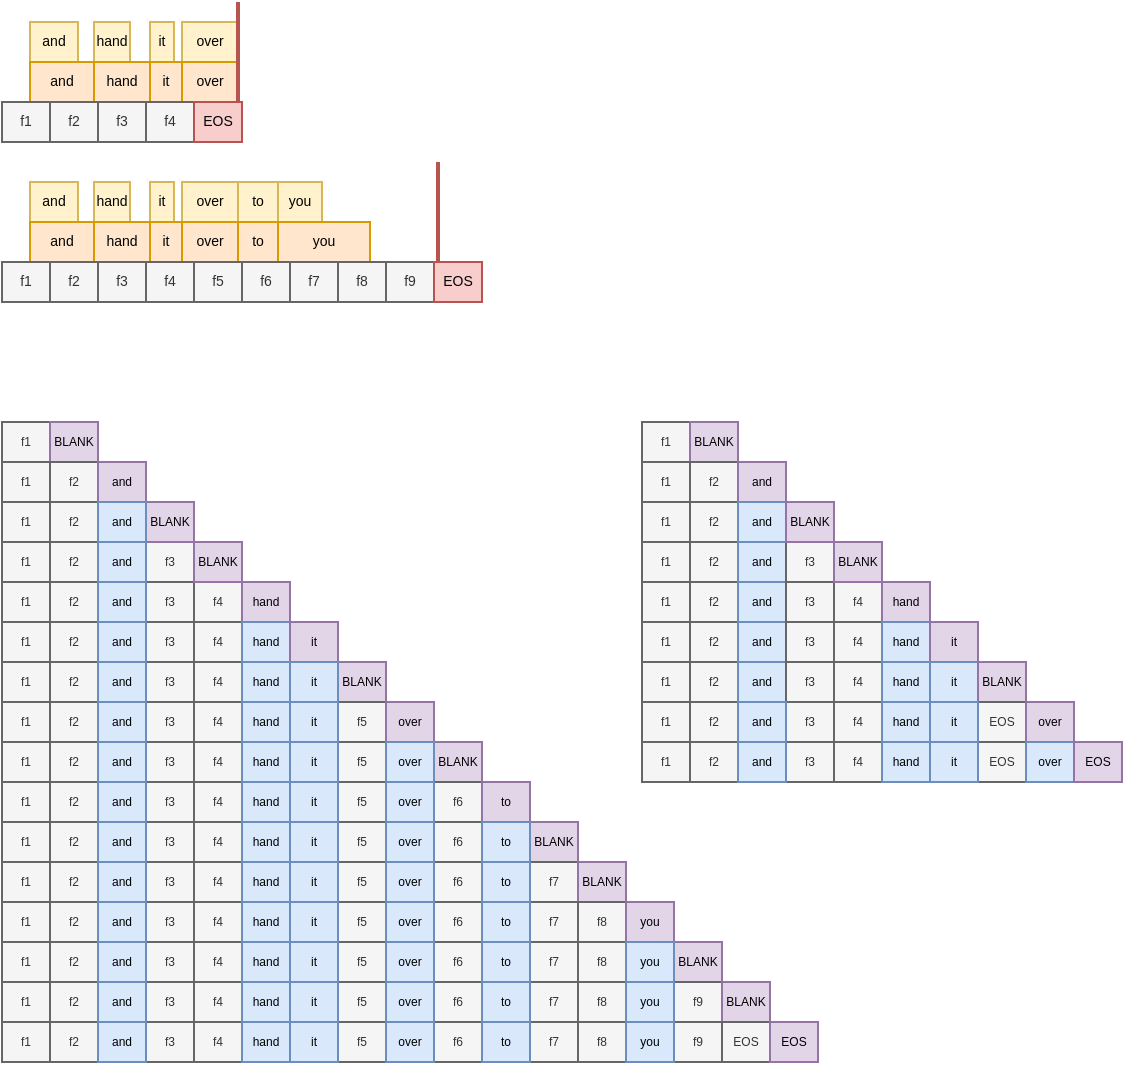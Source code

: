 <mxfile version="24.6.5" type="github">
  <diagram name="第 1 页" id="0r5f2Rw01n3OPNtIbyRh">
    <mxGraphModel dx="1042" dy="533" grid="1" gridSize="10" guides="1" tooltips="1" connect="1" arrows="1" fold="1" page="1" pageScale="1" pageWidth="1000" pageHeight="1000" math="0" shadow="0">
      <root>
        <mxCell id="0" />
        <mxCell id="1" parent="0" />
        <mxCell id="cgjGeCCrp3cNuQxphGAQ-16" value="and" style="rounded=0;whiteSpace=wrap;html=1;fontSize=7;fillColor=#fff2cc;strokeColor=#d6b656;" vertex="1" parent="1">
          <mxGeometry x="14" y="120" width="24" height="20" as="geometry" />
        </mxCell>
        <mxCell id="cgjGeCCrp3cNuQxphGAQ-18" value="hand" style="rounded=0;whiteSpace=wrap;html=1;fontSize=7;fillColor=#fff2cc;strokeColor=#d6b656;" vertex="1" parent="1">
          <mxGeometry x="46" y="120" width="18" height="20" as="geometry" />
        </mxCell>
        <mxCell id="cgjGeCCrp3cNuQxphGAQ-20" value="it" style="rounded=0;whiteSpace=wrap;html=1;fontSize=7;fillColor=#fff2cc;strokeColor=#d6b656;" vertex="1" parent="1">
          <mxGeometry x="74" y="120" width="12" height="20" as="geometry" />
        </mxCell>
        <mxCell id="cgjGeCCrp3cNuQxphGAQ-21" value="over" style="rounded=0;whiteSpace=wrap;html=1;fontSize=7;fillColor=#fff2cc;strokeColor=#d6b656;" vertex="1" parent="1">
          <mxGeometry x="90" y="120" width="28" height="20" as="geometry" />
        </mxCell>
        <mxCell id="cgjGeCCrp3cNuQxphGAQ-22" value="to" style="rounded=0;whiteSpace=wrap;html=1;fontSize=7;fillColor=#fff2cc;strokeColor=#d6b656;" vertex="1" parent="1">
          <mxGeometry x="118" y="120" width="20" height="20" as="geometry" />
        </mxCell>
        <mxCell id="cgjGeCCrp3cNuQxphGAQ-23" value="you" style="rounded=0;whiteSpace=wrap;html=1;fontSize=7;fillColor=#fff2cc;strokeColor=#d6b656;" vertex="1" parent="1">
          <mxGeometry x="138" y="120" width="22" height="20" as="geometry" />
        </mxCell>
        <mxCell id="cgjGeCCrp3cNuQxphGAQ-30" value="and" style="rounded=0;whiteSpace=wrap;html=1;fontSize=7;fillColor=#ffe6cc;strokeColor=#d79b00;" vertex="1" parent="1">
          <mxGeometry x="14" y="140" width="32" height="20" as="geometry" />
        </mxCell>
        <mxCell id="cgjGeCCrp3cNuQxphGAQ-31" value="hand" style="rounded=0;whiteSpace=wrap;html=1;fontSize=7;fillColor=#ffe6cc;strokeColor=#d79b00;" vertex="1" parent="1">
          <mxGeometry x="46" y="140" width="28" height="20" as="geometry" />
        </mxCell>
        <mxCell id="cgjGeCCrp3cNuQxphGAQ-32" value="it" style="rounded=0;whiteSpace=wrap;html=1;fontSize=7;fillColor=#ffe6cc;strokeColor=#d79b00;" vertex="1" parent="1">
          <mxGeometry x="74" y="140" width="16" height="20" as="geometry" />
        </mxCell>
        <mxCell id="cgjGeCCrp3cNuQxphGAQ-33" value="over" style="rounded=0;whiteSpace=wrap;html=1;fontSize=7;fillColor=#ffe6cc;strokeColor=#d79b00;" vertex="1" parent="1">
          <mxGeometry x="90" y="140" width="28" height="20" as="geometry" />
        </mxCell>
        <mxCell id="cgjGeCCrp3cNuQxphGAQ-34" value="to" style="rounded=0;whiteSpace=wrap;html=1;fontSize=7;fillColor=#ffe6cc;strokeColor=#d79b00;" vertex="1" parent="1">
          <mxGeometry x="118" y="140" width="20" height="20" as="geometry" />
        </mxCell>
        <mxCell id="cgjGeCCrp3cNuQxphGAQ-36" value="you" style="rounded=0;whiteSpace=wrap;html=1;fontSize=7;fillColor=#ffe6cc;strokeColor=#d79b00;" vertex="1" parent="1">
          <mxGeometry x="138" y="140" width="46" height="20" as="geometry" />
        </mxCell>
        <mxCell id="cgjGeCCrp3cNuQxphGAQ-1" value="f1" style="rounded=0;whiteSpace=wrap;html=1;fillColor=#f5f5f5;fontColor=#333333;strokeColor=#666666;fontSize=7;" vertex="1" parent="1">
          <mxGeometry y="160" width="24" height="20" as="geometry" />
        </mxCell>
        <mxCell id="cgjGeCCrp3cNuQxphGAQ-3" value="f2" style="rounded=0;whiteSpace=wrap;html=1;fillColor=#f5f5f5;fontColor=#333333;strokeColor=#666666;fontSize=7;" vertex="1" parent="1">
          <mxGeometry x="24" y="160" width="24" height="20" as="geometry" />
        </mxCell>
        <mxCell id="cgjGeCCrp3cNuQxphGAQ-4" value="f3" style="rounded=0;whiteSpace=wrap;html=1;fillColor=#f5f5f5;fontColor=#333333;strokeColor=#666666;fontSize=7;" vertex="1" parent="1">
          <mxGeometry x="48" y="160" width="24" height="20" as="geometry" />
        </mxCell>
        <mxCell id="cgjGeCCrp3cNuQxphGAQ-5" value="f4" style="rounded=0;whiteSpace=wrap;html=1;fillColor=#f5f5f5;fontColor=#333333;strokeColor=#666666;fontSize=7;" vertex="1" parent="1">
          <mxGeometry x="72" y="160" width="24" height="20" as="geometry" />
        </mxCell>
        <mxCell id="cgjGeCCrp3cNuQxphGAQ-6" value="f5" style="rounded=0;whiteSpace=wrap;html=1;fillColor=#f5f5f5;fontColor=#333333;strokeColor=#666666;fontSize=7;" vertex="1" parent="1">
          <mxGeometry x="96" y="160" width="24" height="20" as="geometry" />
        </mxCell>
        <mxCell id="cgjGeCCrp3cNuQxphGAQ-7" value="f6" style="rounded=0;whiteSpace=wrap;html=1;fillColor=#f5f5f5;fontColor=#333333;strokeColor=#666666;fontSize=7;" vertex="1" parent="1">
          <mxGeometry x="120" y="160" width="24" height="20" as="geometry" />
        </mxCell>
        <mxCell id="cgjGeCCrp3cNuQxphGAQ-8" value="f7" style="rounded=0;whiteSpace=wrap;html=1;fillColor=#f5f5f5;fontColor=#333333;strokeColor=#666666;fontSize=7;" vertex="1" parent="1">
          <mxGeometry x="144" y="160" width="24" height="20" as="geometry" />
        </mxCell>
        <mxCell id="cgjGeCCrp3cNuQxphGAQ-9" value="f8" style="rounded=0;whiteSpace=wrap;html=1;fillColor=#f5f5f5;fontColor=#333333;strokeColor=#666666;fontSize=7;" vertex="1" parent="1">
          <mxGeometry x="168" y="160" width="24" height="20" as="geometry" />
        </mxCell>
        <mxCell id="cgjGeCCrp3cNuQxphGAQ-10" value="f9" style="rounded=0;whiteSpace=wrap;html=1;fillColor=#f5f5f5;fontColor=#333333;strokeColor=#666666;fontSize=7;" vertex="1" parent="1">
          <mxGeometry x="192" y="160" width="24" height="20" as="geometry" />
        </mxCell>
        <mxCell id="cgjGeCCrp3cNuQxphGAQ-39" value="EOS" style="rounded=0;whiteSpace=wrap;html=1;fontSize=7;fillColor=#f8cecc;strokeColor=#b85450;" vertex="1" parent="1">
          <mxGeometry x="216" y="160" width="24" height="20" as="geometry" />
        </mxCell>
        <mxCell id="cgjGeCCrp3cNuQxphGAQ-53" value="" style="endArrow=none;html=1;strokeWidth=2;rounded=0;fillColor=#f8cecc;strokeColor=#b85450;fontSize=7;" edge="1" parent="1">
          <mxGeometry width="50" height="50" relative="1" as="geometry">
            <mxPoint x="218" y="160" as="sourcePoint" />
            <mxPoint x="218" y="110" as="targetPoint" />
          </mxGeometry>
        </mxCell>
        <mxCell id="cgjGeCCrp3cNuQxphGAQ-70" value="f1" style="rounded=0;whiteSpace=wrap;html=1;fillColor=#f5f5f5;fontColor=#333333;strokeColor=#666666;fontSize=6;" vertex="1" parent="1">
          <mxGeometry y="240" width="24" height="20" as="geometry" />
        </mxCell>
        <mxCell id="cgjGeCCrp3cNuQxphGAQ-71" value="BLANK" style="rounded=0;whiteSpace=wrap;html=1;fontSize=6;fillColor=#e1d5e7;strokeColor=#9673a6;" vertex="1" parent="1">
          <mxGeometry x="24" y="240" width="24" height="20" as="geometry" />
        </mxCell>
        <mxCell id="cgjGeCCrp3cNuQxphGAQ-72" value="f1" style="rounded=0;whiteSpace=wrap;html=1;fillColor=#f5f5f5;fontColor=#333333;strokeColor=#666666;fontSize=6;" vertex="1" parent="1">
          <mxGeometry y="260" width="24" height="20" as="geometry" />
        </mxCell>
        <mxCell id="cgjGeCCrp3cNuQxphGAQ-73" value="f2" style="rounded=0;whiteSpace=wrap;html=1;fillColor=#f5f5f5;fontColor=#333333;strokeColor=#666666;fontSize=6;" vertex="1" parent="1">
          <mxGeometry x="24" y="260" width="24" height="20" as="geometry" />
        </mxCell>
        <mxCell id="cgjGeCCrp3cNuQxphGAQ-75" value="f1" style="rounded=0;whiteSpace=wrap;html=1;fillColor=#f5f5f5;fontColor=#333333;strokeColor=#666666;fontSize=6;" vertex="1" parent="1">
          <mxGeometry y="300" width="24" height="20" as="geometry" />
        </mxCell>
        <mxCell id="cgjGeCCrp3cNuQxphGAQ-76" value="f2" style="rounded=0;whiteSpace=wrap;html=1;fillColor=#f5f5f5;fontColor=#333333;strokeColor=#666666;fontSize=6;" vertex="1" parent="1">
          <mxGeometry x="24" y="300" width="24" height="20" as="geometry" />
        </mxCell>
        <mxCell id="cgjGeCCrp3cNuQxphGAQ-78" value="f3" style="rounded=0;whiteSpace=wrap;html=1;fillColor=#f5f5f5;fontColor=#333333;strokeColor=#666666;fontSize=6;" vertex="1" parent="1">
          <mxGeometry x="72" y="300" width="24" height="20" as="geometry" />
        </mxCell>
        <mxCell id="cgjGeCCrp3cNuQxphGAQ-79" value="f1" style="rounded=0;whiteSpace=wrap;html=1;fillColor=#f5f5f5;fontColor=#333333;strokeColor=#666666;fontSize=6;" vertex="1" parent="1">
          <mxGeometry y="320" width="24" height="20" as="geometry" />
        </mxCell>
        <mxCell id="cgjGeCCrp3cNuQxphGAQ-80" value="f2" style="rounded=0;whiteSpace=wrap;html=1;fillColor=#f5f5f5;fontColor=#333333;strokeColor=#666666;fontSize=6;" vertex="1" parent="1">
          <mxGeometry x="24" y="320" width="24" height="20" as="geometry" />
        </mxCell>
        <mxCell id="cgjGeCCrp3cNuQxphGAQ-82" value="f3" style="rounded=0;whiteSpace=wrap;html=1;fillColor=#f5f5f5;fontColor=#333333;strokeColor=#666666;fontSize=6;" vertex="1" parent="1">
          <mxGeometry x="72" y="320" width="24" height="20" as="geometry" />
        </mxCell>
        <mxCell id="cgjGeCCrp3cNuQxphGAQ-83" value="f4" style="rounded=0;whiteSpace=wrap;html=1;fillColor=#f5f5f5;fontColor=#333333;strokeColor=#666666;fontSize=6;" vertex="1" parent="1">
          <mxGeometry x="96" y="320" width="24" height="20" as="geometry" />
        </mxCell>
        <mxCell id="cgjGeCCrp3cNuQxphGAQ-84" value="BLANK" style="rounded=0;whiteSpace=wrap;html=1;fontSize=6;fillColor=#e1d5e7;strokeColor=#9673a6;" vertex="1" parent="1">
          <mxGeometry x="96" y="300" width="24" height="20" as="geometry" />
        </mxCell>
        <mxCell id="cgjGeCCrp3cNuQxphGAQ-86" value="f1" style="rounded=0;whiteSpace=wrap;html=1;fillColor=#f5f5f5;fontColor=#333333;strokeColor=#666666;fontSize=6;" vertex="1" parent="1">
          <mxGeometry y="340" width="24" height="20" as="geometry" />
        </mxCell>
        <mxCell id="cgjGeCCrp3cNuQxphGAQ-87" value="f2" style="rounded=0;whiteSpace=wrap;html=1;fillColor=#f5f5f5;fontColor=#333333;strokeColor=#666666;fontSize=6;" vertex="1" parent="1">
          <mxGeometry x="24" y="340" width="24" height="20" as="geometry" />
        </mxCell>
        <mxCell id="cgjGeCCrp3cNuQxphGAQ-89" value="f3" style="rounded=0;whiteSpace=wrap;html=1;fillColor=#f5f5f5;fontColor=#333333;strokeColor=#666666;fontSize=6;" vertex="1" parent="1">
          <mxGeometry x="72" y="340" width="24" height="20" as="geometry" />
        </mxCell>
        <mxCell id="cgjGeCCrp3cNuQxphGAQ-90" value="f4" style="rounded=0;whiteSpace=wrap;html=1;fillColor=#f5f5f5;fontColor=#333333;strokeColor=#666666;fontSize=6;" vertex="1" parent="1">
          <mxGeometry x="96" y="340" width="24" height="20" as="geometry" />
        </mxCell>
        <mxCell id="cgjGeCCrp3cNuQxphGAQ-112" value="f1" style="rounded=0;whiteSpace=wrap;html=1;fillColor=#f5f5f5;fontColor=#333333;strokeColor=#666666;fontSize=6;" vertex="1" parent="1">
          <mxGeometry y="280" width="24" height="20" as="geometry" />
        </mxCell>
        <mxCell id="cgjGeCCrp3cNuQxphGAQ-113" value="f2" style="rounded=0;whiteSpace=wrap;html=1;fillColor=#f5f5f5;fontColor=#333333;strokeColor=#666666;fontSize=6;" vertex="1" parent="1">
          <mxGeometry x="24" y="280" width="24" height="20" as="geometry" />
        </mxCell>
        <mxCell id="cgjGeCCrp3cNuQxphGAQ-115" value="BLANK" style="rounded=0;whiteSpace=wrap;html=1;fontSize=6;fillColor=#e1d5e7;strokeColor=#9673a6;" vertex="1" parent="1">
          <mxGeometry x="72" y="280" width="24" height="20" as="geometry" />
        </mxCell>
        <mxCell id="cgjGeCCrp3cNuQxphGAQ-116" value="f1" style="rounded=0;whiteSpace=wrap;html=1;fillColor=#f5f5f5;fontColor=#333333;strokeColor=#666666;fontSize=6;" vertex="1" parent="1">
          <mxGeometry y="360" width="24" height="20" as="geometry" />
        </mxCell>
        <mxCell id="cgjGeCCrp3cNuQxphGAQ-117" value="f2" style="rounded=0;whiteSpace=wrap;html=1;fillColor=#f5f5f5;fontColor=#333333;strokeColor=#666666;fontSize=6;" vertex="1" parent="1">
          <mxGeometry x="24" y="360" width="24" height="20" as="geometry" />
        </mxCell>
        <mxCell id="cgjGeCCrp3cNuQxphGAQ-119" value="f3" style="rounded=0;whiteSpace=wrap;html=1;fillColor=#f5f5f5;fontColor=#333333;strokeColor=#666666;fontSize=6;" vertex="1" parent="1">
          <mxGeometry x="72" y="360" width="24" height="20" as="geometry" />
        </mxCell>
        <mxCell id="cgjGeCCrp3cNuQxphGAQ-120" value="f4" style="rounded=0;whiteSpace=wrap;html=1;fillColor=#f5f5f5;fontColor=#333333;strokeColor=#666666;fontSize=6;" vertex="1" parent="1">
          <mxGeometry x="96" y="360" width="24" height="20" as="geometry" />
        </mxCell>
        <mxCell id="cgjGeCCrp3cNuQxphGAQ-123" value="BLANK" style="rounded=0;whiteSpace=wrap;html=1;fontSize=6;fillColor=#e1d5e7;strokeColor=#9673a6;" vertex="1" parent="1">
          <mxGeometry x="168" y="360" width="24" height="20" as="geometry" />
        </mxCell>
        <mxCell id="cgjGeCCrp3cNuQxphGAQ-124" value="f1" style="rounded=0;whiteSpace=wrap;html=1;fillColor=#f5f5f5;fontColor=#333333;strokeColor=#666666;fontSize=6;" vertex="1" parent="1">
          <mxGeometry y="380" width="24" height="20" as="geometry" />
        </mxCell>
        <mxCell id="cgjGeCCrp3cNuQxphGAQ-125" value="f2" style="rounded=0;whiteSpace=wrap;html=1;fillColor=#f5f5f5;fontColor=#333333;strokeColor=#666666;fontSize=6;" vertex="1" parent="1">
          <mxGeometry x="24" y="380" width="24" height="20" as="geometry" />
        </mxCell>
        <mxCell id="cgjGeCCrp3cNuQxphGAQ-127" value="f3" style="rounded=0;whiteSpace=wrap;html=1;fillColor=#f5f5f5;fontColor=#333333;strokeColor=#666666;fontSize=6;" vertex="1" parent="1">
          <mxGeometry x="72" y="380" width="24" height="20" as="geometry" />
        </mxCell>
        <mxCell id="cgjGeCCrp3cNuQxphGAQ-128" value="f4" style="rounded=0;whiteSpace=wrap;html=1;fillColor=#f5f5f5;fontColor=#333333;strokeColor=#666666;fontSize=6;" vertex="1" parent="1">
          <mxGeometry x="96" y="380" width="24" height="20" as="geometry" />
        </mxCell>
        <mxCell id="cgjGeCCrp3cNuQxphGAQ-132" value="f5" style="rounded=0;whiteSpace=wrap;html=1;fillColor=#f5f5f5;fontColor=#333333;strokeColor=#666666;fontSize=6;" vertex="1" parent="1">
          <mxGeometry x="168" y="380" width="24" height="20" as="geometry" />
        </mxCell>
        <mxCell id="cgjGeCCrp3cNuQxphGAQ-134" value="f1" style="rounded=0;whiteSpace=wrap;html=1;fillColor=#f5f5f5;fontColor=#333333;strokeColor=#666666;fontSize=6;" vertex="1" parent="1">
          <mxGeometry y="400" width="24" height="20" as="geometry" />
        </mxCell>
        <mxCell id="cgjGeCCrp3cNuQxphGAQ-135" value="f2" style="rounded=0;whiteSpace=wrap;html=1;fillColor=#f5f5f5;fontColor=#333333;strokeColor=#666666;fontSize=6;" vertex="1" parent="1">
          <mxGeometry x="24" y="400" width="24" height="20" as="geometry" />
        </mxCell>
        <mxCell id="cgjGeCCrp3cNuQxphGAQ-137" value="f3" style="rounded=0;whiteSpace=wrap;html=1;fillColor=#f5f5f5;fontColor=#333333;strokeColor=#666666;fontSize=6;" vertex="1" parent="1">
          <mxGeometry x="72" y="400" width="24" height="20" as="geometry" />
        </mxCell>
        <mxCell id="cgjGeCCrp3cNuQxphGAQ-138" value="f4" style="rounded=0;whiteSpace=wrap;html=1;fillColor=#f5f5f5;fontColor=#333333;strokeColor=#666666;fontSize=6;" vertex="1" parent="1">
          <mxGeometry x="96" y="400" width="24" height="20" as="geometry" />
        </mxCell>
        <mxCell id="cgjGeCCrp3cNuQxphGAQ-141" value="f5" style="rounded=0;whiteSpace=wrap;html=1;fillColor=#f5f5f5;fontColor=#333333;strokeColor=#666666;fontSize=6;" vertex="1" parent="1">
          <mxGeometry x="168" y="400" width="24" height="20" as="geometry" />
        </mxCell>
        <mxCell id="cgjGeCCrp3cNuQxphGAQ-143" value="BLANK" style="rounded=0;whiteSpace=wrap;html=1;fontSize=6;fillColor=#e1d5e7;strokeColor=#9673a6;" vertex="1" parent="1">
          <mxGeometry x="216" y="400" width="24" height="20" as="geometry" />
        </mxCell>
        <mxCell id="cgjGeCCrp3cNuQxphGAQ-144" value="f1" style="rounded=0;whiteSpace=wrap;html=1;fillColor=#f5f5f5;fontColor=#333333;strokeColor=#666666;fontSize=6;" vertex="1" parent="1">
          <mxGeometry y="420" width="24" height="20" as="geometry" />
        </mxCell>
        <mxCell id="cgjGeCCrp3cNuQxphGAQ-145" value="f2" style="rounded=0;whiteSpace=wrap;html=1;fillColor=#f5f5f5;fontColor=#333333;strokeColor=#666666;fontSize=6;" vertex="1" parent="1">
          <mxGeometry x="24" y="420" width="24" height="20" as="geometry" />
        </mxCell>
        <mxCell id="cgjGeCCrp3cNuQxphGAQ-147" value="f3" style="rounded=0;whiteSpace=wrap;html=1;fillColor=#f5f5f5;fontColor=#333333;strokeColor=#666666;fontSize=6;" vertex="1" parent="1">
          <mxGeometry x="72" y="420" width="24" height="20" as="geometry" />
        </mxCell>
        <mxCell id="cgjGeCCrp3cNuQxphGAQ-148" value="f4" style="rounded=0;whiteSpace=wrap;html=1;fillColor=#f5f5f5;fontColor=#333333;strokeColor=#666666;fontSize=6;" vertex="1" parent="1">
          <mxGeometry x="96" y="420" width="24" height="20" as="geometry" />
        </mxCell>
        <mxCell id="cgjGeCCrp3cNuQxphGAQ-151" value="f5" style="rounded=0;whiteSpace=wrap;html=1;fillColor=#f5f5f5;fontColor=#333333;strokeColor=#666666;fontSize=6;" vertex="1" parent="1">
          <mxGeometry x="168" y="420" width="24" height="20" as="geometry" />
        </mxCell>
        <mxCell id="cgjGeCCrp3cNuQxphGAQ-154" value="f6" style="rounded=0;whiteSpace=wrap;html=1;fillColor=#f5f5f5;fontColor=#333333;strokeColor=#666666;fontSize=6;" vertex="1" parent="1">
          <mxGeometry x="216" y="420" width="24" height="20" as="geometry" />
        </mxCell>
        <mxCell id="cgjGeCCrp3cNuQxphGAQ-167" value="f1" style="rounded=0;whiteSpace=wrap;html=1;fillColor=#f5f5f5;fontColor=#333333;strokeColor=#666666;fontSize=6;" vertex="1" parent="1">
          <mxGeometry y="440" width="24" height="20" as="geometry" />
        </mxCell>
        <mxCell id="cgjGeCCrp3cNuQxphGAQ-168" value="f2" style="rounded=0;whiteSpace=wrap;html=1;fillColor=#f5f5f5;fontColor=#333333;strokeColor=#666666;fontSize=6;" vertex="1" parent="1">
          <mxGeometry x="24" y="440" width="24" height="20" as="geometry" />
        </mxCell>
        <mxCell id="cgjGeCCrp3cNuQxphGAQ-170" value="f3" style="rounded=0;whiteSpace=wrap;html=1;fillColor=#f5f5f5;fontColor=#333333;strokeColor=#666666;fontSize=6;" vertex="1" parent="1">
          <mxGeometry x="72" y="440" width="24" height="20" as="geometry" />
        </mxCell>
        <mxCell id="cgjGeCCrp3cNuQxphGAQ-171" value="f4" style="rounded=0;whiteSpace=wrap;html=1;fillColor=#f5f5f5;fontColor=#333333;strokeColor=#666666;fontSize=6;" vertex="1" parent="1">
          <mxGeometry x="96" y="440" width="24" height="20" as="geometry" />
        </mxCell>
        <mxCell id="cgjGeCCrp3cNuQxphGAQ-174" value="f5" style="rounded=0;whiteSpace=wrap;html=1;fillColor=#f5f5f5;fontColor=#333333;strokeColor=#666666;fontSize=6;" vertex="1" parent="1">
          <mxGeometry x="168" y="440" width="24" height="20" as="geometry" />
        </mxCell>
        <mxCell id="cgjGeCCrp3cNuQxphGAQ-176" value="f6" style="rounded=0;whiteSpace=wrap;html=1;fillColor=#f5f5f5;fontColor=#333333;strokeColor=#666666;fontSize=6;" vertex="1" parent="1">
          <mxGeometry x="216" y="440" width="24" height="20" as="geometry" />
        </mxCell>
        <mxCell id="cgjGeCCrp3cNuQxphGAQ-178" value="BLANK" style="rounded=0;whiteSpace=wrap;html=1;fontSize=6;fillColor=#e1d5e7;strokeColor=#9673a6;" vertex="1" parent="1">
          <mxGeometry x="264" y="440" width="24" height="20" as="geometry" />
        </mxCell>
        <mxCell id="cgjGeCCrp3cNuQxphGAQ-179" value="f1" style="rounded=0;whiteSpace=wrap;html=1;fillColor=#f5f5f5;fontColor=#333333;strokeColor=#666666;fontSize=6;" vertex="1" parent="1">
          <mxGeometry y="460" width="24" height="20" as="geometry" />
        </mxCell>
        <mxCell id="cgjGeCCrp3cNuQxphGAQ-180" value="f2" style="rounded=0;whiteSpace=wrap;html=1;fillColor=#f5f5f5;fontColor=#333333;strokeColor=#666666;fontSize=6;" vertex="1" parent="1">
          <mxGeometry x="24" y="460" width="24" height="20" as="geometry" />
        </mxCell>
        <mxCell id="cgjGeCCrp3cNuQxphGAQ-182" value="f3" style="rounded=0;whiteSpace=wrap;html=1;fillColor=#f5f5f5;fontColor=#333333;strokeColor=#666666;fontSize=6;" vertex="1" parent="1">
          <mxGeometry x="72" y="460" width="24" height="20" as="geometry" />
        </mxCell>
        <mxCell id="cgjGeCCrp3cNuQxphGAQ-183" value="f4" style="rounded=0;whiteSpace=wrap;html=1;fillColor=#f5f5f5;fontColor=#333333;strokeColor=#666666;fontSize=6;" vertex="1" parent="1">
          <mxGeometry x="96" y="460" width="24" height="20" as="geometry" />
        </mxCell>
        <mxCell id="cgjGeCCrp3cNuQxphGAQ-186" value="f5" style="rounded=0;whiteSpace=wrap;html=1;fillColor=#f5f5f5;fontColor=#333333;strokeColor=#666666;fontSize=6;" vertex="1" parent="1">
          <mxGeometry x="168" y="460" width="24" height="20" as="geometry" />
        </mxCell>
        <mxCell id="cgjGeCCrp3cNuQxphGAQ-188" value="f6" style="rounded=0;whiteSpace=wrap;html=1;fillColor=#f5f5f5;fontColor=#333333;strokeColor=#666666;fontSize=6;" vertex="1" parent="1">
          <mxGeometry x="216" y="460" width="24" height="20" as="geometry" />
        </mxCell>
        <mxCell id="cgjGeCCrp3cNuQxphGAQ-191" value="f7" style="rounded=0;whiteSpace=wrap;html=1;fillColor=#f5f5f5;fontColor=#333333;strokeColor=#666666;fontSize=6;" vertex="1" parent="1">
          <mxGeometry x="264" y="460" width="24" height="20" as="geometry" />
        </mxCell>
        <mxCell id="cgjGeCCrp3cNuQxphGAQ-192" value="BLANK" style="rounded=0;whiteSpace=wrap;html=1;fontSize=6;fillColor=#e1d5e7;strokeColor=#9673a6;" vertex="1" parent="1">
          <mxGeometry x="288" y="460" width="24" height="20" as="geometry" />
        </mxCell>
        <mxCell id="cgjGeCCrp3cNuQxphGAQ-193" value="f1" style="rounded=0;whiteSpace=wrap;html=1;fillColor=#f5f5f5;fontColor=#333333;strokeColor=#666666;fontSize=6;" vertex="1" parent="1">
          <mxGeometry y="480" width="24" height="20" as="geometry" />
        </mxCell>
        <mxCell id="cgjGeCCrp3cNuQxphGAQ-194" value="f2" style="rounded=0;whiteSpace=wrap;html=1;fillColor=#f5f5f5;fontColor=#333333;strokeColor=#666666;fontSize=6;" vertex="1" parent="1">
          <mxGeometry x="24" y="480" width="24" height="20" as="geometry" />
        </mxCell>
        <mxCell id="cgjGeCCrp3cNuQxphGAQ-196" value="f3" style="rounded=0;whiteSpace=wrap;html=1;fillColor=#f5f5f5;fontColor=#333333;strokeColor=#666666;fontSize=6;" vertex="1" parent="1">
          <mxGeometry x="72" y="480" width="24" height="20" as="geometry" />
        </mxCell>
        <mxCell id="cgjGeCCrp3cNuQxphGAQ-197" value="f4" style="rounded=0;whiteSpace=wrap;html=1;fillColor=#f5f5f5;fontColor=#333333;strokeColor=#666666;fontSize=6;" vertex="1" parent="1">
          <mxGeometry x="96" y="480" width="24" height="20" as="geometry" />
        </mxCell>
        <mxCell id="cgjGeCCrp3cNuQxphGAQ-200" value="f5" style="rounded=0;whiteSpace=wrap;html=1;fillColor=#f5f5f5;fontColor=#333333;strokeColor=#666666;fontSize=6;" vertex="1" parent="1">
          <mxGeometry x="168" y="480" width="24" height="20" as="geometry" />
        </mxCell>
        <mxCell id="cgjGeCCrp3cNuQxphGAQ-202" value="f6" style="rounded=0;whiteSpace=wrap;html=1;fillColor=#f5f5f5;fontColor=#333333;strokeColor=#666666;fontSize=6;" vertex="1" parent="1">
          <mxGeometry x="216" y="480" width="24" height="20" as="geometry" />
        </mxCell>
        <mxCell id="cgjGeCCrp3cNuQxphGAQ-204" value="f7" style="rounded=0;whiteSpace=wrap;html=1;fillColor=#f5f5f5;fontColor=#333333;strokeColor=#666666;fontSize=6;" vertex="1" parent="1">
          <mxGeometry x="264" y="480" width="24" height="20" as="geometry" />
        </mxCell>
        <mxCell id="cgjGeCCrp3cNuQxphGAQ-206" value="f8" style="rounded=0;whiteSpace=wrap;html=1;fillColor=#f5f5f5;fontColor=#333333;strokeColor=#666666;fontSize=6;" vertex="1" parent="1">
          <mxGeometry x="288" y="480" width="24" height="20" as="geometry" />
        </mxCell>
        <mxCell id="cgjGeCCrp3cNuQxphGAQ-221" value="f1" style="rounded=0;whiteSpace=wrap;html=1;fillColor=#f5f5f5;fontColor=#333333;strokeColor=#666666;fontSize=6;" vertex="1" parent="1">
          <mxGeometry y="500" width="24" height="20" as="geometry" />
        </mxCell>
        <mxCell id="cgjGeCCrp3cNuQxphGAQ-222" value="f2" style="rounded=0;whiteSpace=wrap;html=1;fillColor=#f5f5f5;fontColor=#333333;strokeColor=#666666;fontSize=6;" vertex="1" parent="1">
          <mxGeometry x="24" y="500" width="24" height="20" as="geometry" />
        </mxCell>
        <mxCell id="cgjGeCCrp3cNuQxphGAQ-224" value="f3" style="rounded=0;whiteSpace=wrap;html=1;fillColor=#f5f5f5;fontColor=#333333;strokeColor=#666666;fontSize=6;" vertex="1" parent="1">
          <mxGeometry x="72" y="500" width="24" height="20" as="geometry" />
        </mxCell>
        <mxCell id="cgjGeCCrp3cNuQxphGAQ-225" value="f4" style="rounded=0;whiteSpace=wrap;html=1;fillColor=#f5f5f5;fontColor=#333333;strokeColor=#666666;fontSize=6;" vertex="1" parent="1">
          <mxGeometry x="96" y="500" width="24" height="20" as="geometry" />
        </mxCell>
        <mxCell id="cgjGeCCrp3cNuQxphGAQ-228" value="f5" style="rounded=0;whiteSpace=wrap;html=1;fillColor=#f5f5f5;fontColor=#333333;strokeColor=#666666;fontSize=6;" vertex="1" parent="1">
          <mxGeometry x="168" y="500" width="24" height="20" as="geometry" />
        </mxCell>
        <mxCell id="cgjGeCCrp3cNuQxphGAQ-230" value="f6" style="rounded=0;whiteSpace=wrap;html=1;fillColor=#f5f5f5;fontColor=#333333;strokeColor=#666666;fontSize=6;" vertex="1" parent="1">
          <mxGeometry x="216" y="500" width="24" height="20" as="geometry" />
        </mxCell>
        <mxCell id="cgjGeCCrp3cNuQxphGAQ-232" value="f7" style="rounded=0;whiteSpace=wrap;html=1;fillColor=#f5f5f5;fontColor=#333333;strokeColor=#666666;fontSize=6;" vertex="1" parent="1">
          <mxGeometry x="264" y="500" width="24" height="20" as="geometry" />
        </mxCell>
        <mxCell id="cgjGeCCrp3cNuQxphGAQ-234" value="f8" style="rounded=0;whiteSpace=wrap;html=1;fillColor=#f5f5f5;fontColor=#333333;strokeColor=#666666;fontSize=6;" vertex="1" parent="1">
          <mxGeometry x="288" y="500" width="24" height="20" as="geometry" />
        </mxCell>
        <mxCell id="cgjGeCCrp3cNuQxphGAQ-235" value="BLANK" style="rounded=0;whiteSpace=wrap;html=1;fontSize=6;fillColor=#e1d5e7;strokeColor=#9673a6;" vertex="1" parent="1">
          <mxGeometry x="336" y="500" width="24" height="20" as="geometry" />
        </mxCell>
        <mxCell id="cgjGeCCrp3cNuQxphGAQ-236" value="f1" style="rounded=0;whiteSpace=wrap;html=1;fillColor=#f5f5f5;fontColor=#333333;strokeColor=#666666;fontSize=6;" vertex="1" parent="1">
          <mxGeometry y="520" width="24" height="20" as="geometry" />
        </mxCell>
        <mxCell id="cgjGeCCrp3cNuQxphGAQ-237" value="f2" style="rounded=0;whiteSpace=wrap;html=1;fillColor=#f5f5f5;fontColor=#333333;strokeColor=#666666;fontSize=6;" vertex="1" parent="1">
          <mxGeometry x="24" y="520" width="24" height="20" as="geometry" />
        </mxCell>
        <mxCell id="cgjGeCCrp3cNuQxphGAQ-239" value="f3" style="rounded=0;whiteSpace=wrap;html=1;fillColor=#f5f5f5;fontColor=#333333;strokeColor=#666666;fontSize=6;" vertex="1" parent="1">
          <mxGeometry x="72" y="520" width="24" height="20" as="geometry" />
        </mxCell>
        <mxCell id="cgjGeCCrp3cNuQxphGAQ-240" value="f4" style="rounded=0;whiteSpace=wrap;html=1;fillColor=#f5f5f5;fontColor=#333333;strokeColor=#666666;fontSize=6;" vertex="1" parent="1">
          <mxGeometry x="96" y="520" width="24" height="20" as="geometry" />
        </mxCell>
        <mxCell id="cgjGeCCrp3cNuQxphGAQ-243" value="f5" style="rounded=0;whiteSpace=wrap;html=1;fillColor=#f5f5f5;fontColor=#333333;strokeColor=#666666;fontSize=6;" vertex="1" parent="1">
          <mxGeometry x="168" y="520" width="24" height="20" as="geometry" />
        </mxCell>
        <mxCell id="cgjGeCCrp3cNuQxphGAQ-245" value="f6" style="rounded=0;whiteSpace=wrap;html=1;fillColor=#f5f5f5;fontColor=#333333;strokeColor=#666666;fontSize=6;" vertex="1" parent="1">
          <mxGeometry x="216" y="520" width="24" height="20" as="geometry" />
        </mxCell>
        <mxCell id="cgjGeCCrp3cNuQxphGAQ-247" value="f7" style="rounded=0;whiteSpace=wrap;html=1;fillColor=#f5f5f5;fontColor=#333333;strokeColor=#666666;fontSize=6;" vertex="1" parent="1">
          <mxGeometry x="264" y="520" width="24" height="20" as="geometry" />
        </mxCell>
        <mxCell id="cgjGeCCrp3cNuQxphGAQ-249" value="f8" style="rounded=0;whiteSpace=wrap;html=1;fillColor=#f5f5f5;fontColor=#333333;strokeColor=#666666;fontSize=6;" vertex="1" parent="1">
          <mxGeometry x="288" y="520" width="24" height="20" as="geometry" />
        </mxCell>
        <mxCell id="cgjGeCCrp3cNuQxphGAQ-251" value="f9" style="rounded=0;whiteSpace=wrap;html=1;fillColor=#f5f5f5;fontColor=#333333;strokeColor=#666666;fontSize=6;" vertex="1" parent="1">
          <mxGeometry x="336" y="520" width="24" height="20" as="geometry" />
        </mxCell>
        <mxCell id="cgjGeCCrp3cNuQxphGAQ-252" value="BLANK" style="rounded=0;whiteSpace=wrap;html=1;fontSize=6;fillColor=#e1d5e7;strokeColor=#9673a6;" vertex="1" parent="1">
          <mxGeometry x="360" y="520" width="24" height="20" as="geometry" />
        </mxCell>
        <mxCell id="cgjGeCCrp3cNuQxphGAQ-253" value="f1" style="rounded=0;whiteSpace=wrap;html=1;fillColor=#f5f5f5;fontColor=#333333;strokeColor=#666666;fontSize=6;" vertex="1" parent="1">
          <mxGeometry y="540" width="24" height="20" as="geometry" />
        </mxCell>
        <mxCell id="cgjGeCCrp3cNuQxphGAQ-254" value="f2" style="rounded=0;whiteSpace=wrap;html=1;fillColor=#f5f5f5;fontColor=#333333;strokeColor=#666666;fontSize=6;" vertex="1" parent="1">
          <mxGeometry x="24" y="540" width="24" height="20" as="geometry" />
        </mxCell>
        <mxCell id="cgjGeCCrp3cNuQxphGAQ-256" value="f3" style="rounded=0;whiteSpace=wrap;html=1;fillColor=#f5f5f5;fontColor=#333333;strokeColor=#666666;fontSize=6;" vertex="1" parent="1">
          <mxGeometry x="72" y="540" width="24" height="20" as="geometry" />
        </mxCell>
        <mxCell id="cgjGeCCrp3cNuQxphGAQ-257" value="f4" style="rounded=0;whiteSpace=wrap;html=1;fillColor=#f5f5f5;fontColor=#333333;strokeColor=#666666;fontSize=6;" vertex="1" parent="1">
          <mxGeometry x="96" y="540" width="24" height="20" as="geometry" />
        </mxCell>
        <mxCell id="cgjGeCCrp3cNuQxphGAQ-260" value="f5" style="rounded=0;whiteSpace=wrap;html=1;fillColor=#f5f5f5;fontColor=#333333;strokeColor=#666666;fontSize=6;" vertex="1" parent="1">
          <mxGeometry x="168" y="540" width="24" height="20" as="geometry" />
        </mxCell>
        <mxCell id="cgjGeCCrp3cNuQxphGAQ-262" value="f6" style="rounded=0;whiteSpace=wrap;html=1;fillColor=#f5f5f5;fontColor=#333333;strokeColor=#666666;fontSize=6;" vertex="1" parent="1">
          <mxGeometry x="216" y="540" width="24" height="20" as="geometry" />
        </mxCell>
        <mxCell id="cgjGeCCrp3cNuQxphGAQ-264" value="f7" style="rounded=0;whiteSpace=wrap;html=1;fillColor=#f5f5f5;fontColor=#333333;strokeColor=#666666;fontSize=6;" vertex="1" parent="1">
          <mxGeometry x="264" y="540" width="24" height="20" as="geometry" />
        </mxCell>
        <mxCell id="cgjGeCCrp3cNuQxphGAQ-266" value="f8" style="rounded=0;whiteSpace=wrap;html=1;fillColor=#f5f5f5;fontColor=#333333;strokeColor=#666666;fontSize=6;" vertex="1" parent="1">
          <mxGeometry x="288" y="540" width="24" height="20" as="geometry" />
        </mxCell>
        <mxCell id="cgjGeCCrp3cNuQxphGAQ-267" value="f9" style="rounded=0;whiteSpace=wrap;html=1;fillColor=#f5f5f5;fontColor=#333333;strokeColor=#666666;fontSize=6;" vertex="1" parent="1">
          <mxGeometry x="336" y="540" width="24" height="20" as="geometry" />
        </mxCell>
        <mxCell id="cgjGeCCrp3cNuQxphGAQ-269" value="EOS" style="rounded=0;whiteSpace=wrap;html=1;fillColor=#f5f5f5;fontColor=#333333;strokeColor=#666666;fontSize=6;" vertex="1" parent="1">
          <mxGeometry x="360" y="540" width="24" height="20" as="geometry" />
        </mxCell>
        <mxCell id="cgjGeCCrp3cNuQxphGAQ-270" value="EOS" style="rounded=0;whiteSpace=wrap;html=1;fontSize=6;fillColor=#e1d5e7;strokeColor=#9673a6;" vertex="1" parent="1">
          <mxGeometry x="384" y="540" width="24" height="20" as="geometry" />
        </mxCell>
        <mxCell id="cgjGeCCrp3cNuQxphGAQ-294" value="f1" style="rounded=0;whiteSpace=wrap;html=1;fillColor=#f5f5f5;fontColor=#333333;strokeColor=#666666;fontSize=6;" vertex="1" parent="1">
          <mxGeometry x="320" y="240" width="24" height="20" as="geometry" />
        </mxCell>
        <mxCell id="cgjGeCCrp3cNuQxphGAQ-295" value="BLANK" style="rounded=0;whiteSpace=wrap;html=1;fontSize=6;fillColor=#e1d5e7;strokeColor=#9673a6;" vertex="1" parent="1">
          <mxGeometry x="344" y="240" width="24" height="20" as="geometry" />
        </mxCell>
        <mxCell id="cgjGeCCrp3cNuQxphGAQ-296" value="f1" style="rounded=0;whiteSpace=wrap;html=1;fillColor=#f5f5f5;fontColor=#333333;strokeColor=#666666;fontSize=6;" vertex="1" parent="1">
          <mxGeometry x="320" y="260" width="24" height="20" as="geometry" />
        </mxCell>
        <mxCell id="cgjGeCCrp3cNuQxphGAQ-297" value="f2" style="rounded=0;whiteSpace=wrap;html=1;fillColor=#f5f5f5;fontColor=#333333;strokeColor=#666666;fontSize=6;" vertex="1" parent="1">
          <mxGeometry x="344" y="260" width="24" height="20" as="geometry" />
        </mxCell>
        <mxCell id="cgjGeCCrp3cNuQxphGAQ-298" value="and" style="rounded=0;whiteSpace=wrap;html=1;fontSize=6;fillColor=#e1d5e7;strokeColor=#9673a6;" vertex="1" parent="1">
          <mxGeometry x="368" y="260" width="24" height="20" as="geometry" />
        </mxCell>
        <mxCell id="cgjGeCCrp3cNuQxphGAQ-299" value="f1" style="rounded=0;whiteSpace=wrap;html=1;fillColor=#f5f5f5;fontColor=#333333;strokeColor=#666666;fontSize=6;" vertex="1" parent="1">
          <mxGeometry x="320" y="300" width="24" height="20" as="geometry" />
        </mxCell>
        <mxCell id="cgjGeCCrp3cNuQxphGAQ-300" value="f2" style="rounded=0;whiteSpace=wrap;html=1;fillColor=#f5f5f5;fontColor=#333333;strokeColor=#666666;fontSize=6;" vertex="1" parent="1">
          <mxGeometry x="344" y="300" width="24" height="20" as="geometry" />
        </mxCell>
        <mxCell id="cgjGeCCrp3cNuQxphGAQ-301" value="and" style="rounded=0;whiteSpace=wrap;html=1;fontSize=6;fillColor=#dae8fc;strokeColor=#6c8ebf;" vertex="1" parent="1">
          <mxGeometry x="368" y="300" width="24" height="20" as="geometry" />
        </mxCell>
        <mxCell id="cgjGeCCrp3cNuQxphGAQ-302" value="f3" style="rounded=0;whiteSpace=wrap;html=1;fillColor=#f5f5f5;fontColor=#333333;strokeColor=#666666;fontSize=6;" vertex="1" parent="1">
          <mxGeometry x="392" y="300" width="24" height="20" as="geometry" />
        </mxCell>
        <mxCell id="cgjGeCCrp3cNuQxphGAQ-303" value="f1" style="rounded=0;whiteSpace=wrap;html=1;fillColor=#f5f5f5;fontColor=#333333;strokeColor=#666666;fontSize=6;" vertex="1" parent="1">
          <mxGeometry x="320" y="320" width="24" height="20" as="geometry" />
        </mxCell>
        <mxCell id="cgjGeCCrp3cNuQxphGAQ-304" value="f2" style="rounded=0;whiteSpace=wrap;html=1;fillColor=#f5f5f5;fontColor=#333333;strokeColor=#666666;fontSize=6;" vertex="1" parent="1">
          <mxGeometry x="344" y="320" width="24" height="20" as="geometry" />
        </mxCell>
        <mxCell id="cgjGeCCrp3cNuQxphGAQ-305" value="and" style="rounded=0;whiteSpace=wrap;html=1;fontSize=6;fillColor=#dae8fc;strokeColor=#6c8ebf;" vertex="1" parent="1">
          <mxGeometry x="368" y="320" width="24" height="20" as="geometry" />
        </mxCell>
        <mxCell id="cgjGeCCrp3cNuQxphGAQ-306" value="f3" style="rounded=0;whiteSpace=wrap;html=1;fillColor=#f5f5f5;fontColor=#333333;strokeColor=#666666;fontSize=6;" vertex="1" parent="1">
          <mxGeometry x="392" y="320" width="24" height="20" as="geometry" />
        </mxCell>
        <mxCell id="cgjGeCCrp3cNuQxphGAQ-307" value="f4" style="rounded=0;whiteSpace=wrap;html=1;fillColor=#f5f5f5;fontColor=#333333;strokeColor=#666666;fontSize=6;" vertex="1" parent="1">
          <mxGeometry x="416" y="320" width="24" height="20" as="geometry" />
        </mxCell>
        <mxCell id="cgjGeCCrp3cNuQxphGAQ-308" value="BLANK" style="rounded=0;whiteSpace=wrap;html=1;fontSize=6;fillColor=#e1d5e7;strokeColor=#9673a6;" vertex="1" parent="1">
          <mxGeometry x="416" y="300" width="24" height="20" as="geometry" />
        </mxCell>
        <mxCell id="cgjGeCCrp3cNuQxphGAQ-309" value="hand" style="rounded=0;whiteSpace=wrap;html=1;fontSize=6;fillColor=#e1d5e7;strokeColor=#9673a6;" vertex="1" parent="1">
          <mxGeometry x="440" y="320" width="24" height="20" as="geometry" />
        </mxCell>
        <mxCell id="cgjGeCCrp3cNuQxphGAQ-310" value="f1" style="rounded=0;whiteSpace=wrap;html=1;fillColor=#f5f5f5;fontColor=#333333;strokeColor=#666666;fontSize=6;" vertex="1" parent="1">
          <mxGeometry x="320" y="340" width="24" height="20" as="geometry" />
        </mxCell>
        <mxCell id="cgjGeCCrp3cNuQxphGAQ-311" value="f2" style="rounded=0;whiteSpace=wrap;html=1;fillColor=#f5f5f5;fontColor=#333333;strokeColor=#666666;fontSize=6;" vertex="1" parent="1">
          <mxGeometry x="344" y="340" width="24" height="20" as="geometry" />
        </mxCell>
        <mxCell id="cgjGeCCrp3cNuQxphGAQ-312" value="and" style="rounded=0;whiteSpace=wrap;html=1;fontSize=6;fillColor=#dae8fc;strokeColor=#6c8ebf;" vertex="1" parent="1">
          <mxGeometry x="368" y="340" width="24" height="20" as="geometry" />
        </mxCell>
        <mxCell id="cgjGeCCrp3cNuQxphGAQ-313" value="f3" style="rounded=0;whiteSpace=wrap;html=1;fillColor=#f5f5f5;fontColor=#333333;strokeColor=#666666;fontSize=6;" vertex="1" parent="1">
          <mxGeometry x="392" y="340" width="24" height="20" as="geometry" />
        </mxCell>
        <mxCell id="cgjGeCCrp3cNuQxphGAQ-314" value="f4" style="rounded=0;whiteSpace=wrap;html=1;fillColor=#f5f5f5;fontColor=#333333;strokeColor=#666666;fontSize=6;" vertex="1" parent="1">
          <mxGeometry x="416" y="340" width="24" height="20" as="geometry" />
        </mxCell>
        <mxCell id="cgjGeCCrp3cNuQxphGAQ-315" value="hand" style="rounded=0;whiteSpace=wrap;html=1;fontSize=6;fillColor=#dae8fc;strokeColor=#6c8ebf;" vertex="1" parent="1">
          <mxGeometry x="440" y="340" width="24" height="20" as="geometry" />
        </mxCell>
        <mxCell id="cgjGeCCrp3cNuQxphGAQ-316" value="it" style="rounded=0;whiteSpace=wrap;html=1;fontSize=6;fillColor=#e1d5e7;strokeColor=#9673a6;" vertex="1" parent="1">
          <mxGeometry x="464" y="340" width="24" height="20" as="geometry" />
        </mxCell>
        <mxCell id="cgjGeCCrp3cNuQxphGAQ-317" value="f1" style="rounded=0;whiteSpace=wrap;html=1;fillColor=#f5f5f5;fontColor=#333333;strokeColor=#666666;fontSize=6;" vertex="1" parent="1">
          <mxGeometry x="320" y="280" width="24" height="20" as="geometry" />
        </mxCell>
        <mxCell id="cgjGeCCrp3cNuQxphGAQ-318" value="f2" style="rounded=0;whiteSpace=wrap;html=1;fillColor=#f5f5f5;fontColor=#333333;strokeColor=#666666;fontSize=6;" vertex="1" parent="1">
          <mxGeometry x="344" y="280" width="24" height="20" as="geometry" />
        </mxCell>
        <mxCell id="cgjGeCCrp3cNuQxphGAQ-319" value="and" style="rounded=0;whiteSpace=wrap;html=1;fontSize=6;fillColor=#dae8fc;strokeColor=#6c8ebf;" vertex="1" parent="1">
          <mxGeometry x="368" y="280" width="24" height="20" as="geometry" />
        </mxCell>
        <mxCell id="cgjGeCCrp3cNuQxphGAQ-320" value="BLANK" style="rounded=0;whiteSpace=wrap;html=1;fontSize=6;fillColor=#e1d5e7;strokeColor=#9673a6;" vertex="1" parent="1">
          <mxGeometry x="392" y="280" width="24" height="20" as="geometry" />
        </mxCell>
        <mxCell id="cgjGeCCrp3cNuQxphGAQ-271" value="and" style="rounded=0;whiteSpace=wrap;html=1;fontSize=7;fillColor=#fff2cc;strokeColor=#d6b656;" vertex="1" parent="1">
          <mxGeometry x="14" y="40" width="24" height="20" as="geometry" />
        </mxCell>
        <mxCell id="cgjGeCCrp3cNuQxphGAQ-272" value="hand" style="rounded=0;whiteSpace=wrap;html=1;fontSize=7;fillColor=#fff2cc;strokeColor=#d6b656;" vertex="1" parent="1">
          <mxGeometry x="46" y="40" width="18" height="20" as="geometry" />
        </mxCell>
        <mxCell id="cgjGeCCrp3cNuQxphGAQ-273" value="it" style="rounded=0;whiteSpace=wrap;html=1;fontSize=7;fillColor=#fff2cc;strokeColor=#d6b656;" vertex="1" parent="1">
          <mxGeometry x="74" y="40" width="12" height="20" as="geometry" />
        </mxCell>
        <mxCell id="cgjGeCCrp3cNuQxphGAQ-323" value="over" style="rounded=0;whiteSpace=wrap;html=1;fontSize=7;fillColor=#fff2cc;strokeColor=#d6b656;" vertex="1" parent="1">
          <mxGeometry x="90" y="40" width="28" height="20" as="geometry" />
        </mxCell>
        <mxCell id="cgjGeCCrp3cNuQxphGAQ-277" value="and" style="rounded=0;whiteSpace=wrap;html=1;fontSize=7;fillColor=#ffe6cc;strokeColor=#d79b00;" vertex="1" parent="1">
          <mxGeometry x="14" y="60" width="32" height="20" as="geometry" />
        </mxCell>
        <mxCell id="cgjGeCCrp3cNuQxphGAQ-278" value="hand" style="rounded=0;whiteSpace=wrap;html=1;fontSize=7;fillColor=#ffe6cc;strokeColor=#d79b00;" vertex="1" parent="1">
          <mxGeometry x="46" y="60" width="28" height="20" as="geometry" />
        </mxCell>
        <mxCell id="cgjGeCCrp3cNuQxphGAQ-279" value="it" style="rounded=0;whiteSpace=wrap;html=1;fontSize=7;fillColor=#ffe6cc;strokeColor=#d79b00;" vertex="1" parent="1">
          <mxGeometry x="74" y="60" width="16" height="20" as="geometry" />
        </mxCell>
        <mxCell id="cgjGeCCrp3cNuQxphGAQ-321" value="over" style="rounded=0;whiteSpace=wrap;html=1;fontSize=7;fillColor=#ffe6cc;strokeColor=#d79b00;" vertex="1" parent="1">
          <mxGeometry x="90" y="60" width="28" height="20" as="geometry" />
        </mxCell>
        <mxCell id="cgjGeCCrp3cNuQxphGAQ-283" value="f1" style="rounded=0;whiteSpace=wrap;html=1;fillColor=#f5f5f5;fontColor=#333333;strokeColor=#666666;fontSize=7;" vertex="1" parent="1">
          <mxGeometry y="80" width="24" height="20" as="geometry" />
        </mxCell>
        <mxCell id="cgjGeCCrp3cNuQxphGAQ-284" value="f2" style="rounded=0;whiteSpace=wrap;html=1;fillColor=#f5f5f5;fontColor=#333333;strokeColor=#666666;fontSize=7;" vertex="1" parent="1">
          <mxGeometry x="24" y="80" width="24" height="20" as="geometry" />
        </mxCell>
        <mxCell id="cgjGeCCrp3cNuQxphGAQ-285" value="f3" style="rounded=0;whiteSpace=wrap;html=1;fillColor=#f5f5f5;fontColor=#333333;strokeColor=#666666;fontSize=7;" vertex="1" parent="1">
          <mxGeometry x="48" y="80" width="24" height="20" as="geometry" />
        </mxCell>
        <mxCell id="cgjGeCCrp3cNuQxphGAQ-286" value="f4" style="rounded=0;whiteSpace=wrap;html=1;fillColor=#f5f5f5;fontColor=#333333;strokeColor=#666666;fontSize=7;" vertex="1" parent="1">
          <mxGeometry x="72" y="80" width="24" height="20" as="geometry" />
        </mxCell>
        <mxCell id="cgjGeCCrp3cNuQxphGAQ-292" value="EOS" style="rounded=0;whiteSpace=wrap;html=1;fontSize=7;fillColor=#f8cecc;strokeColor=#b85450;" vertex="1" parent="1">
          <mxGeometry x="96" y="80" width="24" height="20" as="geometry" />
        </mxCell>
        <mxCell id="cgjGeCCrp3cNuQxphGAQ-293" value="" style="endArrow=none;html=1;strokeWidth=2;rounded=0;fillColor=#f8cecc;strokeColor=#b85450;fontSize=7;" edge="1" parent="1">
          <mxGeometry width="50" height="50" relative="1" as="geometry">
            <mxPoint x="118" y="80" as="sourcePoint" />
            <mxPoint x="118" y="30" as="targetPoint" />
          </mxGeometry>
        </mxCell>
        <mxCell id="cgjGeCCrp3cNuQxphGAQ-360" value="f1" style="rounded=0;whiteSpace=wrap;html=1;fillColor=#f5f5f5;fontColor=#333333;strokeColor=#666666;fontSize=6;" vertex="1" parent="1">
          <mxGeometry x="320" y="360" width="24" height="20" as="geometry" />
        </mxCell>
        <mxCell id="cgjGeCCrp3cNuQxphGAQ-361" value="f2" style="rounded=0;whiteSpace=wrap;html=1;fillColor=#f5f5f5;fontColor=#333333;strokeColor=#666666;fontSize=6;" vertex="1" parent="1">
          <mxGeometry x="344" y="360" width="24" height="20" as="geometry" />
        </mxCell>
        <mxCell id="cgjGeCCrp3cNuQxphGAQ-362" value="and" style="rounded=0;whiteSpace=wrap;html=1;fontSize=6;fillColor=#dae8fc;strokeColor=#6c8ebf;" vertex="1" parent="1">
          <mxGeometry x="368" y="360" width="24" height="20" as="geometry" />
        </mxCell>
        <mxCell id="cgjGeCCrp3cNuQxphGAQ-363" value="f3" style="rounded=0;whiteSpace=wrap;html=1;fillColor=#f5f5f5;fontColor=#333333;strokeColor=#666666;fontSize=6;" vertex="1" parent="1">
          <mxGeometry x="392" y="360" width="24" height="20" as="geometry" />
        </mxCell>
        <mxCell id="cgjGeCCrp3cNuQxphGAQ-364" value="f4" style="rounded=0;whiteSpace=wrap;html=1;fillColor=#f5f5f5;fontColor=#333333;strokeColor=#666666;fontSize=6;" vertex="1" parent="1">
          <mxGeometry x="416" y="360" width="24" height="20" as="geometry" />
        </mxCell>
        <mxCell id="cgjGeCCrp3cNuQxphGAQ-365" value="hand" style="rounded=0;whiteSpace=wrap;html=1;fontSize=6;fillColor=#dae8fc;strokeColor=#6c8ebf;" vertex="1" parent="1">
          <mxGeometry x="440" y="360" width="24" height="20" as="geometry" />
        </mxCell>
        <mxCell id="cgjGeCCrp3cNuQxphGAQ-366" value="it" style="rounded=0;whiteSpace=wrap;html=1;fontSize=6;fillColor=#dae8fc;strokeColor=#6c8ebf;" vertex="1" parent="1">
          <mxGeometry x="464" y="360" width="24" height="20" as="geometry" />
        </mxCell>
        <mxCell id="cgjGeCCrp3cNuQxphGAQ-367" value="BLANK" style="rounded=0;whiteSpace=wrap;html=1;fontSize=6;fillColor=#e1d5e7;strokeColor=#9673a6;" vertex="1" parent="1">
          <mxGeometry x="488" y="360" width="24" height="20" as="geometry" />
        </mxCell>
        <mxCell id="cgjGeCCrp3cNuQxphGAQ-74" value="and" style="rounded=0;whiteSpace=wrap;html=1;fontSize=6;fillColor=#e1d5e7;strokeColor=#9673a6;" vertex="1" parent="1">
          <mxGeometry x="48" y="260" width="24" height="20" as="geometry" />
        </mxCell>
        <mxCell id="cgjGeCCrp3cNuQxphGAQ-77" value="and" style="rounded=0;whiteSpace=wrap;html=1;fontSize=6;fillColor=#dae8fc;strokeColor=#6c8ebf;" vertex="1" parent="1">
          <mxGeometry x="48" y="300" width="24" height="20" as="geometry" />
        </mxCell>
        <mxCell id="cgjGeCCrp3cNuQxphGAQ-81" value="and" style="rounded=0;whiteSpace=wrap;html=1;fontSize=6;fillColor=#dae8fc;strokeColor=#6c8ebf;" vertex="1" parent="1">
          <mxGeometry x="48" y="320" width="24" height="20" as="geometry" />
        </mxCell>
        <mxCell id="cgjGeCCrp3cNuQxphGAQ-88" value="and" style="rounded=0;whiteSpace=wrap;html=1;fontSize=6;fillColor=#dae8fc;strokeColor=#6c8ebf;" vertex="1" parent="1">
          <mxGeometry x="48" y="340" width="24" height="20" as="geometry" />
        </mxCell>
        <mxCell id="cgjGeCCrp3cNuQxphGAQ-114" value="and" style="rounded=0;whiteSpace=wrap;html=1;fontSize=6;fillColor=#dae8fc;strokeColor=#6c8ebf;" vertex="1" parent="1">
          <mxGeometry x="48" y="280" width="24" height="20" as="geometry" />
        </mxCell>
        <mxCell id="cgjGeCCrp3cNuQxphGAQ-118" value="and" style="rounded=0;whiteSpace=wrap;html=1;fontSize=6;fillColor=#dae8fc;strokeColor=#6c8ebf;" vertex="1" parent="1">
          <mxGeometry x="48" y="360" width="24" height="20" as="geometry" />
        </mxCell>
        <mxCell id="cgjGeCCrp3cNuQxphGAQ-126" value="and" style="rounded=0;whiteSpace=wrap;html=1;fontSize=6;fillColor=#dae8fc;strokeColor=#6c8ebf;" vertex="1" parent="1">
          <mxGeometry x="48" y="380" width="24" height="20" as="geometry" />
        </mxCell>
        <mxCell id="cgjGeCCrp3cNuQxphGAQ-136" value="and" style="rounded=0;whiteSpace=wrap;html=1;fontSize=6;fillColor=#dae8fc;strokeColor=#6c8ebf;" vertex="1" parent="1">
          <mxGeometry x="48" y="400" width="24" height="20" as="geometry" />
        </mxCell>
        <mxCell id="cgjGeCCrp3cNuQxphGAQ-146" value="and" style="rounded=0;whiteSpace=wrap;html=1;fontSize=6;fillColor=#dae8fc;strokeColor=#6c8ebf;" vertex="1" parent="1">
          <mxGeometry x="48" y="420" width="24" height="20" as="geometry" />
        </mxCell>
        <mxCell id="cgjGeCCrp3cNuQxphGAQ-169" value="and" style="rounded=0;whiteSpace=wrap;html=1;fontSize=6;fillColor=#dae8fc;strokeColor=#6c8ebf;" vertex="1" parent="1">
          <mxGeometry x="48" y="440" width="24" height="20" as="geometry" />
        </mxCell>
        <mxCell id="cgjGeCCrp3cNuQxphGAQ-181" value="and" style="rounded=0;whiteSpace=wrap;html=1;fontSize=6;fillColor=#dae8fc;strokeColor=#6c8ebf;" vertex="1" parent="1">
          <mxGeometry x="48" y="460" width="24" height="20" as="geometry" />
        </mxCell>
        <mxCell id="cgjGeCCrp3cNuQxphGAQ-195" value="and" style="rounded=0;whiteSpace=wrap;html=1;fontSize=6;fillColor=#dae8fc;strokeColor=#6c8ebf;" vertex="1" parent="1">
          <mxGeometry x="48" y="480" width="24" height="20" as="geometry" />
        </mxCell>
        <mxCell id="cgjGeCCrp3cNuQxphGAQ-223" value="and" style="rounded=0;whiteSpace=wrap;html=1;fontSize=6;fillColor=#dae8fc;strokeColor=#6c8ebf;" vertex="1" parent="1">
          <mxGeometry x="48" y="500" width="24" height="20" as="geometry" />
        </mxCell>
        <mxCell id="cgjGeCCrp3cNuQxphGAQ-238" value="and" style="rounded=0;whiteSpace=wrap;html=1;fontSize=6;fillColor=#dae8fc;strokeColor=#6c8ebf;" vertex="1" parent="1">
          <mxGeometry x="48" y="520" width="24" height="20" as="geometry" />
        </mxCell>
        <mxCell id="cgjGeCCrp3cNuQxphGAQ-255" value="and" style="rounded=0;whiteSpace=wrap;html=1;fontSize=6;fillColor=#dae8fc;strokeColor=#6c8ebf;" vertex="1" parent="1">
          <mxGeometry x="48" y="540" width="24" height="20" as="geometry" />
        </mxCell>
        <mxCell id="cgjGeCCrp3cNuQxphGAQ-85" value="hand" style="rounded=0;whiteSpace=wrap;html=1;fontSize=6;fillColor=#e1d5e7;strokeColor=#9673a6;" vertex="1" parent="1">
          <mxGeometry x="120" y="320" width="24" height="20" as="geometry" />
        </mxCell>
        <mxCell id="cgjGeCCrp3cNuQxphGAQ-91" value="hand" style="rounded=0;whiteSpace=wrap;html=1;fontSize=6;fillColor=#dae8fc;strokeColor=#6c8ebf;" vertex="1" parent="1">
          <mxGeometry x="120" y="340" width="24" height="20" as="geometry" />
        </mxCell>
        <mxCell id="cgjGeCCrp3cNuQxphGAQ-92" value="it" style="rounded=0;whiteSpace=wrap;html=1;fontSize=6;fillColor=#e1d5e7;strokeColor=#9673a6;" vertex="1" parent="1">
          <mxGeometry x="144" y="340" width="24" height="20" as="geometry" />
        </mxCell>
        <mxCell id="cgjGeCCrp3cNuQxphGAQ-121" value="hand" style="rounded=0;whiteSpace=wrap;html=1;fontSize=6;fillColor=#dae8fc;strokeColor=#6c8ebf;" vertex="1" parent="1">
          <mxGeometry x="120" y="360" width="24" height="20" as="geometry" />
        </mxCell>
        <mxCell id="cgjGeCCrp3cNuQxphGAQ-122" value="it" style="rounded=0;whiteSpace=wrap;html=1;fontSize=6;fillColor=#dae8fc;strokeColor=#6c8ebf;" vertex="1" parent="1">
          <mxGeometry x="144" y="360" width="24" height="20" as="geometry" />
        </mxCell>
        <mxCell id="cgjGeCCrp3cNuQxphGAQ-129" value="hand" style="rounded=0;whiteSpace=wrap;html=1;fontSize=6;fillColor=#dae8fc;strokeColor=#6c8ebf;" vertex="1" parent="1">
          <mxGeometry x="120" y="380" width="24" height="20" as="geometry" />
        </mxCell>
        <mxCell id="cgjGeCCrp3cNuQxphGAQ-130" value="it" style="rounded=0;whiteSpace=wrap;html=1;fontSize=6;fillColor=#dae8fc;strokeColor=#6c8ebf;" vertex="1" parent="1">
          <mxGeometry x="144" y="380" width="24" height="20" as="geometry" />
        </mxCell>
        <mxCell id="cgjGeCCrp3cNuQxphGAQ-139" value="hand" style="rounded=0;whiteSpace=wrap;html=1;fontSize=6;fillColor=#dae8fc;strokeColor=#6c8ebf;" vertex="1" parent="1">
          <mxGeometry x="120" y="400" width="24" height="20" as="geometry" />
        </mxCell>
        <mxCell id="cgjGeCCrp3cNuQxphGAQ-140" value="it" style="rounded=0;whiteSpace=wrap;html=1;fontSize=6;fillColor=#dae8fc;strokeColor=#6c8ebf;" vertex="1" parent="1">
          <mxGeometry x="144" y="400" width="24" height="20" as="geometry" />
        </mxCell>
        <mxCell id="cgjGeCCrp3cNuQxphGAQ-149" value="hand" style="rounded=0;whiteSpace=wrap;html=1;fontSize=6;fillColor=#dae8fc;strokeColor=#6c8ebf;" vertex="1" parent="1">
          <mxGeometry x="120" y="420" width="24" height="20" as="geometry" />
        </mxCell>
        <mxCell id="cgjGeCCrp3cNuQxphGAQ-150" value="it" style="rounded=0;whiteSpace=wrap;html=1;fontSize=6;fillColor=#dae8fc;strokeColor=#6c8ebf;" vertex="1" parent="1">
          <mxGeometry x="144" y="420" width="24" height="20" as="geometry" />
        </mxCell>
        <mxCell id="cgjGeCCrp3cNuQxphGAQ-172" value="hand" style="rounded=0;whiteSpace=wrap;html=1;fontSize=6;fillColor=#dae8fc;strokeColor=#6c8ebf;" vertex="1" parent="1">
          <mxGeometry x="120" y="440" width="24" height="20" as="geometry" />
        </mxCell>
        <mxCell id="cgjGeCCrp3cNuQxphGAQ-173" value="it" style="rounded=0;whiteSpace=wrap;html=1;fontSize=6;fillColor=#dae8fc;strokeColor=#6c8ebf;" vertex="1" parent="1">
          <mxGeometry x="144" y="440" width="24" height="20" as="geometry" />
        </mxCell>
        <mxCell id="cgjGeCCrp3cNuQxphGAQ-184" value="hand" style="rounded=0;whiteSpace=wrap;html=1;fontSize=6;fillColor=#dae8fc;strokeColor=#6c8ebf;" vertex="1" parent="1">
          <mxGeometry x="120" y="460" width="24" height="20" as="geometry" />
        </mxCell>
        <mxCell id="cgjGeCCrp3cNuQxphGAQ-185" value="it" style="rounded=0;whiteSpace=wrap;html=1;fontSize=6;fillColor=#dae8fc;strokeColor=#6c8ebf;" vertex="1" parent="1">
          <mxGeometry x="144" y="460" width="24" height="20" as="geometry" />
        </mxCell>
        <mxCell id="cgjGeCCrp3cNuQxphGAQ-198" value="hand" style="rounded=0;whiteSpace=wrap;html=1;fontSize=6;fillColor=#dae8fc;strokeColor=#6c8ebf;" vertex="1" parent="1">
          <mxGeometry x="120" y="480" width="24" height="20" as="geometry" />
        </mxCell>
        <mxCell id="cgjGeCCrp3cNuQxphGAQ-199" value="it" style="rounded=0;whiteSpace=wrap;html=1;fontSize=6;fillColor=#dae8fc;strokeColor=#6c8ebf;" vertex="1" parent="1">
          <mxGeometry x="144" y="480" width="24" height="20" as="geometry" />
        </mxCell>
        <mxCell id="cgjGeCCrp3cNuQxphGAQ-226" value="hand" style="rounded=0;whiteSpace=wrap;html=1;fontSize=6;fillColor=#dae8fc;strokeColor=#6c8ebf;" vertex="1" parent="1">
          <mxGeometry x="120" y="500" width="24" height="20" as="geometry" />
        </mxCell>
        <mxCell id="cgjGeCCrp3cNuQxphGAQ-227" value="it" style="rounded=0;whiteSpace=wrap;html=1;fontSize=6;fillColor=#dae8fc;strokeColor=#6c8ebf;" vertex="1" parent="1">
          <mxGeometry x="144" y="500" width="24" height="20" as="geometry" />
        </mxCell>
        <mxCell id="cgjGeCCrp3cNuQxphGAQ-241" value="hand" style="rounded=0;whiteSpace=wrap;html=1;fontSize=6;fillColor=#dae8fc;strokeColor=#6c8ebf;" vertex="1" parent="1">
          <mxGeometry x="120" y="520" width="24" height="20" as="geometry" />
        </mxCell>
        <mxCell id="cgjGeCCrp3cNuQxphGAQ-242" value="it" style="rounded=0;whiteSpace=wrap;html=1;fontSize=6;fillColor=#dae8fc;strokeColor=#6c8ebf;" vertex="1" parent="1">
          <mxGeometry x="144" y="520" width="24" height="20" as="geometry" />
        </mxCell>
        <mxCell id="cgjGeCCrp3cNuQxphGAQ-258" value="hand" style="rounded=0;whiteSpace=wrap;html=1;fontSize=6;fillColor=#dae8fc;strokeColor=#6c8ebf;" vertex="1" parent="1">
          <mxGeometry x="120" y="540" width="24" height="20" as="geometry" />
        </mxCell>
        <mxCell id="cgjGeCCrp3cNuQxphGAQ-259" value="it" style="rounded=0;whiteSpace=wrap;html=1;fontSize=6;fillColor=#dae8fc;strokeColor=#6c8ebf;" vertex="1" parent="1">
          <mxGeometry x="144" y="540" width="24" height="20" as="geometry" />
        </mxCell>
        <mxCell id="cgjGeCCrp3cNuQxphGAQ-133" value="over" style="rounded=0;whiteSpace=wrap;html=1;fontSize=6;fillColor=#e1d5e7;strokeColor=#9673a6;" vertex="1" parent="1">
          <mxGeometry x="192" y="380" width="24" height="20" as="geometry" />
        </mxCell>
        <mxCell id="cgjGeCCrp3cNuQxphGAQ-142" value="over" style="rounded=0;whiteSpace=wrap;html=1;fontSize=6;fillColor=#dae8fc;strokeColor=#6c8ebf;" vertex="1" parent="1">
          <mxGeometry x="192" y="400" width="24" height="20" as="geometry" />
        </mxCell>
        <mxCell id="cgjGeCCrp3cNuQxphGAQ-152" value="over" style="rounded=0;whiteSpace=wrap;html=1;fontSize=6;fillColor=#dae8fc;strokeColor=#6c8ebf;" vertex="1" parent="1">
          <mxGeometry x="192" y="420" width="24" height="20" as="geometry" />
        </mxCell>
        <mxCell id="cgjGeCCrp3cNuQxphGAQ-175" value="over" style="rounded=0;whiteSpace=wrap;html=1;fontSize=6;fillColor=#dae8fc;strokeColor=#6c8ebf;" vertex="1" parent="1">
          <mxGeometry x="192" y="440" width="24" height="20" as="geometry" />
        </mxCell>
        <mxCell id="cgjGeCCrp3cNuQxphGAQ-187" value="over" style="rounded=0;whiteSpace=wrap;html=1;fontSize=6;fillColor=#dae8fc;strokeColor=#6c8ebf;" vertex="1" parent="1">
          <mxGeometry x="192" y="460" width="24" height="20" as="geometry" />
        </mxCell>
        <mxCell id="cgjGeCCrp3cNuQxphGAQ-201" value="over" style="rounded=0;whiteSpace=wrap;html=1;fontSize=6;fillColor=#dae8fc;strokeColor=#6c8ebf;" vertex="1" parent="1">
          <mxGeometry x="192" y="480" width="24" height="20" as="geometry" />
        </mxCell>
        <mxCell id="cgjGeCCrp3cNuQxphGAQ-229" value="over" style="rounded=0;whiteSpace=wrap;html=1;fontSize=6;fillColor=#dae8fc;strokeColor=#6c8ebf;" vertex="1" parent="1">
          <mxGeometry x="192" y="500" width="24" height="20" as="geometry" />
        </mxCell>
        <mxCell id="cgjGeCCrp3cNuQxphGAQ-244" value="over" style="rounded=0;whiteSpace=wrap;html=1;fontSize=6;fillColor=#dae8fc;strokeColor=#6c8ebf;" vertex="1" parent="1">
          <mxGeometry x="192" y="520" width="24" height="20" as="geometry" />
        </mxCell>
        <mxCell id="cgjGeCCrp3cNuQxphGAQ-261" value="over" style="rounded=0;whiteSpace=wrap;html=1;fontSize=6;fillColor=#dae8fc;strokeColor=#6c8ebf;" vertex="1" parent="1">
          <mxGeometry x="192" y="540" width="24" height="20" as="geometry" />
        </mxCell>
        <mxCell id="cgjGeCCrp3cNuQxphGAQ-155" value="to" style="rounded=0;whiteSpace=wrap;html=1;fontSize=6;fillColor=#e1d5e7;strokeColor=#9673a6;" vertex="1" parent="1">
          <mxGeometry x="240" y="420" width="24" height="20" as="geometry" />
        </mxCell>
        <mxCell id="cgjGeCCrp3cNuQxphGAQ-177" value="to" style="rounded=0;whiteSpace=wrap;html=1;fontSize=6;fillColor=#dae8fc;strokeColor=#6c8ebf;" vertex="1" parent="1">
          <mxGeometry x="240" y="440" width="24" height="20" as="geometry" />
        </mxCell>
        <mxCell id="cgjGeCCrp3cNuQxphGAQ-189" value="to" style="rounded=0;whiteSpace=wrap;html=1;fontSize=6;fillColor=#dae8fc;strokeColor=#6c8ebf;" vertex="1" parent="1">
          <mxGeometry x="240" y="460" width="24" height="20" as="geometry" />
        </mxCell>
        <mxCell id="cgjGeCCrp3cNuQxphGAQ-203" value="to" style="rounded=0;whiteSpace=wrap;html=1;fontSize=6;fillColor=#dae8fc;strokeColor=#6c8ebf;" vertex="1" parent="1">
          <mxGeometry x="240" y="480" width="24" height="20" as="geometry" />
        </mxCell>
        <mxCell id="cgjGeCCrp3cNuQxphGAQ-231" value="to" style="rounded=0;whiteSpace=wrap;html=1;fontSize=6;fillColor=#dae8fc;strokeColor=#6c8ebf;" vertex="1" parent="1">
          <mxGeometry x="240" y="500" width="24" height="20" as="geometry" />
        </mxCell>
        <mxCell id="cgjGeCCrp3cNuQxphGAQ-246" value="to" style="rounded=0;whiteSpace=wrap;html=1;fontSize=6;fillColor=#dae8fc;strokeColor=#6c8ebf;" vertex="1" parent="1">
          <mxGeometry x="240" y="520" width="24" height="20" as="geometry" />
        </mxCell>
        <mxCell id="cgjGeCCrp3cNuQxphGAQ-263" value="to" style="rounded=0;whiteSpace=wrap;html=1;fontSize=6;fillColor=#dae8fc;strokeColor=#6c8ebf;" vertex="1" parent="1">
          <mxGeometry x="240" y="540" width="24" height="20" as="geometry" />
        </mxCell>
        <mxCell id="cgjGeCCrp3cNuQxphGAQ-205" value="you" style="rounded=0;whiteSpace=wrap;html=1;fontSize=6;fillColor=#e1d5e7;strokeColor=#9673a6;" vertex="1" parent="1">
          <mxGeometry x="312" y="480" width="24" height="20" as="geometry" />
        </mxCell>
        <mxCell id="cgjGeCCrp3cNuQxphGAQ-233" value="you" style="rounded=0;whiteSpace=wrap;html=1;fontSize=6;fillColor=#dae8fc;strokeColor=#6c8ebf;" vertex="1" parent="1">
          <mxGeometry x="312" y="500" width="24" height="20" as="geometry" />
        </mxCell>
        <mxCell id="cgjGeCCrp3cNuQxphGAQ-248" value="you" style="rounded=0;whiteSpace=wrap;html=1;fontSize=6;fillColor=#dae8fc;strokeColor=#6c8ebf;" vertex="1" parent="1">
          <mxGeometry x="312" y="520" width="24" height="20" as="geometry" />
        </mxCell>
        <mxCell id="cgjGeCCrp3cNuQxphGAQ-265" value="you" style="rounded=0;whiteSpace=wrap;html=1;fontSize=6;fillColor=#dae8fc;strokeColor=#6c8ebf;" vertex="1" parent="1">
          <mxGeometry x="312" y="540" width="24" height="20" as="geometry" />
        </mxCell>
        <mxCell id="cgjGeCCrp3cNuQxphGAQ-379" value="f1" style="rounded=0;whiteSpace=wrap;html=1;fillColor=#f5f5f5;fontColor=#333333;strokeColor=#666666;fontSize=6;" vertex="1" parent="1">
          <mxGeometry x="320" y="380" width="24" height="20" as="geometry" />
        </mxCell>
        <mxCell id="cgjGeCCrp3cNuQxphGAQ-380" value="f2" style="rounded=0;whiteSpace=wrap;html=1;fillColor=#f5f5f5;fontColor=#333333;strokeColor=#666666;fontSize=6;" vertex="1" parent="1">
          <mxGeometry x="344" y="380" width="24" height="20" as="geometry" />
        </mxCell>
        <mxCell id="cgjGeCCrp3cNuQxphGAQ-381" value="f3" style="rounded=0;whiteSpace=wrap;html=1;fillColor=#f5f5f5;fontColor=#333333;strokeColor=#666666;fontSize=6;" vertex="1" parent="1">
          <mxGeometry x="392" y="380" width="24" height="20" as="geometry" />
        </mxCell>
        <mxCell id="cgjGeCCrp3cNuQxphGAQ-382" value="f4" style="rounded=0;whiteSpace=wrap;html=1;fillColor=#f5f5f5;fontColor=#333333;strokeColor=#666666;fontSize=6;" vertex="1" parent="1">
          <mxGeometry x="416" y="380" width="24" height="20" as="geometry" />
        </mxCell>
        <mxCell id="cgjGeCCrp3cNuQxphGAQ-383" value="EOS" style="rounded=0;whiteSpace=wrap;html=1;fillColor=#f5f5f5;fontColor=#333333;strokeColor=#666666;fontSize=6;" vertex="1" parent="1">
          <mxGeometry x="488" y="380" width="24" height="20" as="geometry" />
        </mxCell>
        <mxCell id="cgjGeCCrp3cNuQxphGAQ-384" value="and" style="rounded=0;whiteSpace=wrap;html=1;fontSize=6;fillColor=#dae8fc;strokeColor=#6c8ebf;" vertex="1" parent="1">
          <mxGeometry x="368" y="380" width="24" height="20" as="geometry" />
        </mxCell>
        <mxCell id="cgjGeCCrp3cNuQxphGAQ-385" value="hand" style="rounded=0;whiteSpace=wrap;html=1;fontSize=6;fillColor=#dae8fc;strokeColor=#6c8ebf;" vertex="1" parent="1">
          <mxGeometry x="440" y="380" width="24" height="20" as="geometry" />
        </mxCell>
        <mxCell id="cgjGeCCrp3cNuQxphGAQ-386" value="it" style="rounded=0;whiteSpace=wrap;html=1;fontSize=6;fillColor=#dae8fc;strokeColor=#6c8ebf;" vertex="1" parent="1">
          <mxGeometry x="464" y="380" width="24" height="20" as="geometry" />
        </mxCell>
        <mxCell id="cgjGeCCrp3cNuQxphGAQ-387" value="over" style="rounded=0;whiteSpace=wrap;html=1;fontSize=6;fillColor=#e1d5e7;strokeColor=#9673a6;" vertex="1" parent="1">
          <mxGeometry x="512" y="380" width="24" height="20" as="geometry" />
        </mxCell>
        <mxCell id="cgjGeCCrp3cNuQxphGAQ-388" value="f1" style="rounded=0;whiteSpace=wrap;html=1;fillColor=#f5f5f5;fontColor=#333333;strokeColor=#666666;fontSize=6;" vertex="1" parent="1">
          <mxGeometry x="320" y="400" width="24" height="20" as="geometry" />
        </mxCell>
        <mxCell id="cgjGeCCrp3cNuQxphGAQ-389" value="f2" style="rounded=0;whiteSpace=wrap;html=1;fillColor=#f5f5f5;fontColor=#333333;strokeColor=#666666;fontSize=6;" vertex="1" parent="1">
          <mxGeometry x="344" y="400" width="24" height="20" as="geometry" />
        </mxCell>
        <mxCell id="cgjGeCCrp3cNuQxphGAQ-390" value="f3" style="rounded=0;whiteSpace=wrap;html=1;fillColor=#f5f5f5;fontColor=#333333;strokeColor=#666666;fontSize=6;" vertex="1" parent="1">
          <mxGeometry x="392" y="400" width="24" height="20" as="geometry" />
        </mxCell>
        <mxCell id="cgjGeCCrp3cNuQxphGAQ-391" value="f4" style="rounded=0;whiteSpace=wrap;html=1;fillColor=#f5f5f5;fontColor=#333333;strokeColor=#666666;fontSize=6;" vertex="1" parent="1">
          <mxGeometry x="416" y="400" width="24" height="20" as="geometry" />
        </mxCell>
        <mxCell id="cgjGeCCrp3cNuQxphGAQ-392" value="EOS" style="rounded=0;whiteSpace=wrap;html=1;fillColor=#f5f5f5;fontColor=#333333;strokeColor=#666666;fontSize=6;" vertex="1" parent="1">
          <mxGeometry x="488" y="400" width="24" height="20" as="geometry" />
        </mxCell>
        <mxCell id="cgjGeCCrp3cNuQxphGAQ-393" value="and" style="rounded=0;whiteSpace=wrap;html=1;fontSize=6;fillColor=#dae8fc;strokeColor=#6c8ebf;" vertex="1" parent="1">
          <mxGeometry x="368" y="400" width="24" height="20" as="geometry" />
        </mxCell>
        <mxCell id="cgjGeCCrp3cNuQxphGAQ-394" value="hand" style="rounded=0;whiteSpace=wrap;html=1;fontSize=6;fillColor=#dae8fc;strokeColor=#6c8ebf;" vertex="1" parent="1">
          <mxGeometry x="440" y="400" width="24" height="20" as="geometry" />
        </mxCell>
        <mxCell id="cgjGeCCrp3cNuQxphGAQ-395" value="it" style="rounded=0;whiteSpace=wrap;html=1;fontSize=6;fillColor=#dae8fc;strokeColor=#6c8ebf;" vertex="1" parent="1">
          <mxGeometry x="464" y="400" width="24" height="20" as="geometry" />
        </mxCell>
        <mxCell id="cgjGeCCrp3cNuQxphGAQ-396" value="over" style="rounded=0;whiteSpace=wrap;html=1;fontSize=6;fillColor=#dae8fc;strokeColor=#6c8ebf;" vertex="1" parent="1">
          <mxGeometry x="512" y="400" width="24" height="20" as="geometry" />
        </mxCell>
        <mxCell id="cgjGeCCrp3cNuQxphGAQ-397" value="EOS" style="rounded=0;whiteSpace=wrap;html=1;fontSize=6;fillColor=#e1d5e7;strokeColor=#9673a6;" vertex="1" parent="1">
          <mxGeometry x="536" y="400" width="24" height="20" as="geometry" />
        </mxCell>
      </root>
    </mxGraphModel>
  </diagram>
</mxfile>
